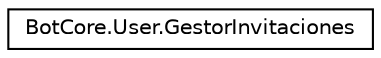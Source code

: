 digraph "Representación gráfica de la clase"
{
 // INTERACTIVE_SVG=YES
 // LATEX_PDF_SIZE
  edge [fontname="Helvetica",fontsize="10",labelfontname="Helvetica",labelfontsize="10"];
  node [fontname="Helvetica",fontsize="10",shape=record];
  rankdir="LR";
  Node0 [label="BotCore.User.GestorInvitaciones",height=0.2,width=0.4,color="black", fillcolor="white", style="filled",URL="$classBotCore_1_1User_1_1GestorInvitaciones.html",tooltip="Clase que se encarga de generar usuarios temporales y enviarselo a personas para facilitar su registr..."];
}
